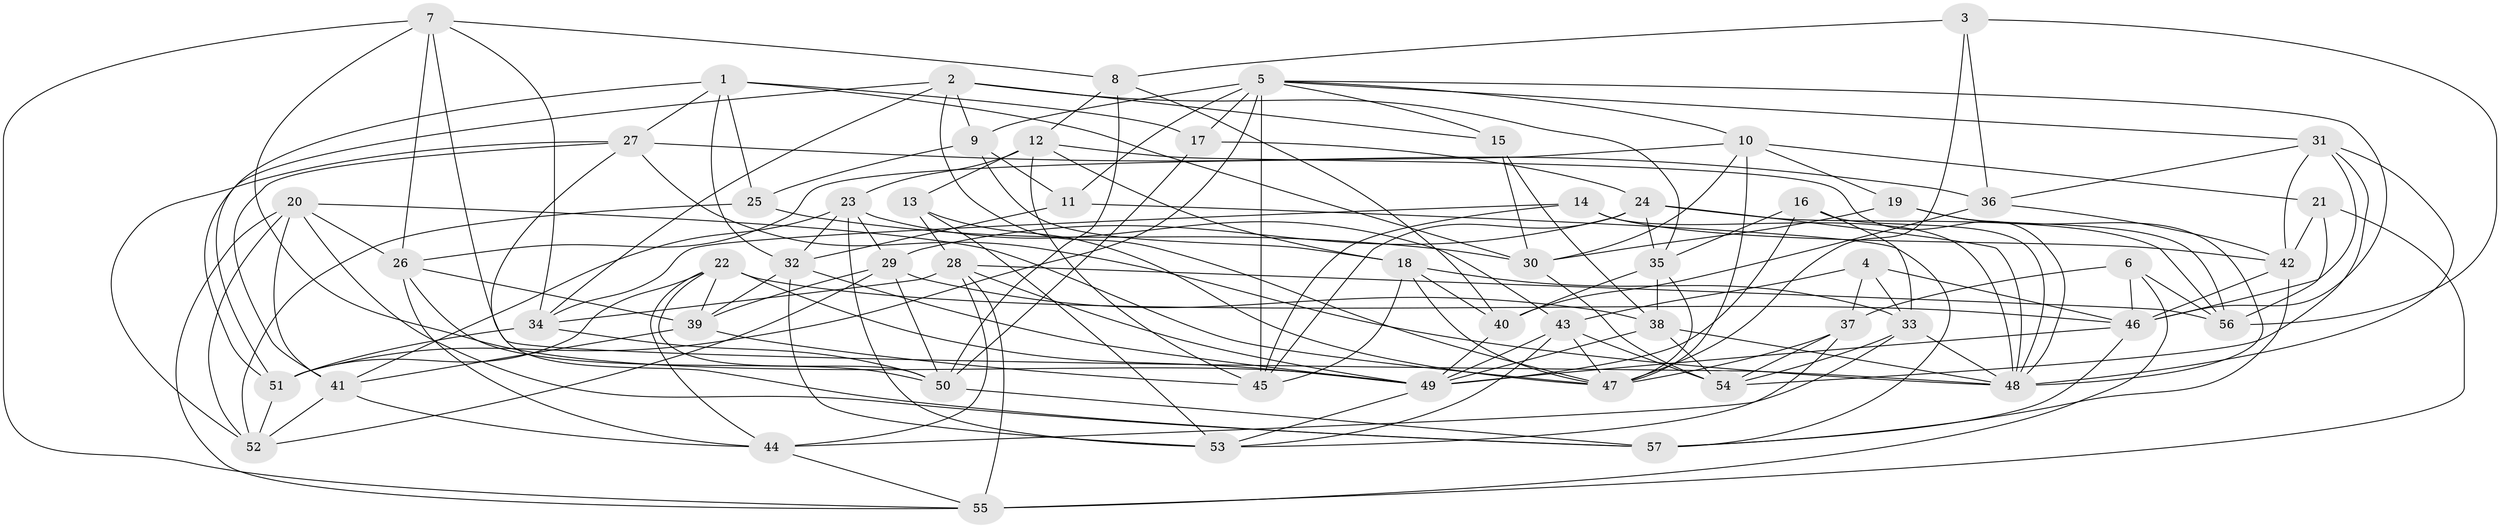 // original degree distribution, {4: 1.0}
// Generated by graph-tools (version 1.1) at 2025/26/03/09/25 03:26:50]
// undirected, 57 vertices, 165 edges
graph export_dot {
graph [start="1"]
  node [color=gray90,style=filled];
  1;
  2;
  3;
  4;
  5;
  6;
  7;
  8;
  9;
  10;
  11;
  12;
  13;
  14;
  15;
  16;
  17;
  18;
  19;
  20;
  21;
  22;
  23;
  24;
  25;
  26;
  27;
  28;
  29;
  30;
  31;
  32;
  33;
  34;
  35;
  36;
  37;
  38;
  39;
  40;
  41;
  42;
  43;
  44;
  45;
  46;
  47;
  48;
  49;
  50;
  51;
  52;
  53;
  54;
  55;
  56;
  57;
  1 -- 17 [weight=1.0];
  1 -- 25 [weight=1.0];
  1 -- 27 [weight=1.0];
  1 -- 30 [weight=1.0];
  1 -- 32 [weight=1.0];
  1 -- 51 [weight=1.0];
  2 -- 9 [weight=1.0];
  2 -- 15 [weight=1.0];
  2 -- 34 [weight=1.0];
  2 -- 35 [weight=1.0];
  2 -- 47 [weight=1.0];
  2 -- 51 [weight=1.0];
  3 -- 8 [weight=1.0];
  3 -- 36 [weight=1.0];
  3 -- 47 [weight=1.0];
  3 -- 56 [weight=1.0];
  4 -- 33 [weight=1.0];
  4 -- 37 [weight=1.0];
  4 -- 43 [weight=1.0];
  4 -- 46 [weight=1.0];
  5 -- 9 [weight=2.0];
  5 -- 10 [weight=1.0];
  5 -- 11 [weight=1.0];
  5 -- 15 [weight=1.0];
  5 -- 17 [weight=1.0];
  5 -- 31 [weight=1.0];
  5 -- 45 [weight=1.0];
  5 -- 46 [weight=1.0];
  5 -- 51 [weight=1.0];
  6 -- 37 [weight=1.0];
  6 -- 46 [weight=1.0];
  6 -- 55 [weight=1.0];
  6 -- 56 [weight=1.0];
  7 -- 8 [weight=1.0];
  7 -- 26 [weight=1.0];
  7 -- 34 [weight=1.0];
  7 -- 48 [weight=1.0];
  7 -- 49 [weight=1.0];
  7 -- 55 [weight=1.0];
  8 -- 12 [weight=1.0];
  8 -- 40 [weight=1.0];
  8 -- 50 [weight=2.0];
  9 -- 11 [weight=1.0];
  9 -- 18 [weight=1.0];
  9 -- 25 [weight=1.0];
  10 -- 19 [weight=1.0];
  10 -- 21 [weight=1.0];
  10 -- 26 [weight=1.0];
  10 -- 30 [weight=1.0];
  10 -- 47 [weight=1.0];
  11 -- 32 [weight=1.0];
  11 -- 57 [weight=1.0];
  12 -- 13 [weight=1.0];
  12 -- 18 [weight=1.0];
  12 -- 23 [weight=1.0];
  12 -- 45 [weight=1.0];
  12 -- 48 [weight=1.0];
  13 -- 28 [weight=1.0];
  13 -- 47 [weight=1.0];
  13 -- 53 [weight=1.0];
  14 -- 34 [weight=1.0];
  14 -- 42 [weight=1.0];
  14 -- 45 [weight=1.0];
  14 -- 48 [weight=1.0];
  15 -- 30 [weight=1.0];
  15 -- 38 [weight=1.0];
  16 -- 33 [weight=1.0];
  16 -- 35 [weight=1.0];
  16 -- 48 [weight=1.0];
  16 -- 49 [weight=1.0];
  17 -- 24 [weight=1.0];
  17 -- 50 [weight=1.0];
  18 -- 33 [weight=1.0];
  18 -- 40 [weight=1.0];
  18 -- 45 [weight=1.0];
  18 -- 47 [weight=1.0];
  19 -- 30 [weight=1.0];
  19 -- 48 [weight=1.0];
  19 -- 56 [weight=1.0];
  20 -- 26 [weight=1.0];
  20 -- 41 [weight=1.0];
  20 -- 47 [weight=1.0];
  20 -- 52 [weight=1.0];
  20 -- 55 [weight=1.0];
  20 -- 57 [weight=1.0];
  21 -- 42 [weight=1.0];
  21 -- 55 [weight=1.0];
  21 -- 56 [weight=1.0];
  22 -- 39 [weight=1.0];
  22 -- 44 [weight=1.0];
  22 -- 46 [weight=1.0];
  22 -- 49 [weight=1.0];
  22 -- 50 [weight=1.0];
  22 -- 51 [weight=1.0];
  23 -- 29 [weight=1.0];
  23 -- 32 [weight=1.0];
  23 -- 41 [weight=1.0];
  23 -- 43 [weight=1.0];
  23 -- 53 [weight=1.0];
  24 -- 29 [weight=1.0];
  24 -- 35 [weight=1.0];
  24 -- 45 [weight=1.0];
  24 -- 48 [weight=1.0];
  24 -- 56 [weight=1.0];
  25 -- 30 [weight=1.0];
  25 -- 52 [weight=1.0];
  26 -- 39 [weight=1.0];
  26 -- 44 [weight=1.0];
  26 -- 50 [weight=1.0];
  27 -- 36 [weight=1.0];
  27 -- 41 [weight=1.0];
  27 -- 48 [weight=1.0];
  27 -- 52 [weight=1.0];
  27 -- 57 [weight=1.0];
  28 -- 34 [weight=1.0];
  28 -- 44 [weight=1.0];
  28 -- 49 [weight=1.0];
  28 -- 55 [weight=1.0];
  28 -- 56 [weight=1.0];
  29 -- 38 [weight=1.0];
  29 -- 39 [weight=1.0];
  29 -- 50 [weight=1.0];
  29 -- 52 [weight=1.0];
  30 -- 54 [weight=1.0];
  31 -- 36 [weight=1.0];
  31 -- 42 [weight=1.0];
  31 -- 46 [weight=1.0];
  31 -- 48 [weight=1.0];
  31 -- 54 [weight=1.0];
  32 -- 39 [weight=1.0];
  32 -- 49 [weight=1.0];
  32 -- 53 [weight=1.0];
  33 -- 44 [weight=1.0];
  33 -- 48 [weight=1.0];
  33 -- 54 [weight=1.0];
  34 -- 50 [weight=1.0];
  34 -- 51 [weight=1.0];
  35 -- 38 [weight=1.0];
  35 -- 40 [weight=1.0];
  35 -- 47 [weight=1.0];
  36 -- 40 [weight=2.0];
  36 -- 42 [weight=1.0];
  37 -- 47 [weight=2.0];
  37 -- 53 [weight=1.0];
  37 -- 54 [weight=1.0];
  38 -- 48 [weight=1.0];
  38 -- 49 [weight=1.0];
  38 -- 54 [weight=1.0];
  39 -- 41 [weight=1.0];
  39 -- 45 [weight=1.0];
  40 -- 49 [weight=1.0];
  41 -- 44 [weight=1.0];
  41 -- 52 [weight=1.0];
  42 -- 46 [weight=1.0];
  42 -- 57 [weight=1.0];
  43 -- 47 [weight=1.0];
  43 -- 49 [weight=1.0];
  43 -- 53 [weight=1.0];
  43 -- 54 [weight=1.0];
  44 -- 55 [weight=1.0];
  46 -- 49 [weight=1.0];
  46 -- 57 [weight=1.0];
  49 -- 53 [weight=1.0];
  50 -- 57 [weight=1.0];
  51 -- 52 [weight=1.0];
}
